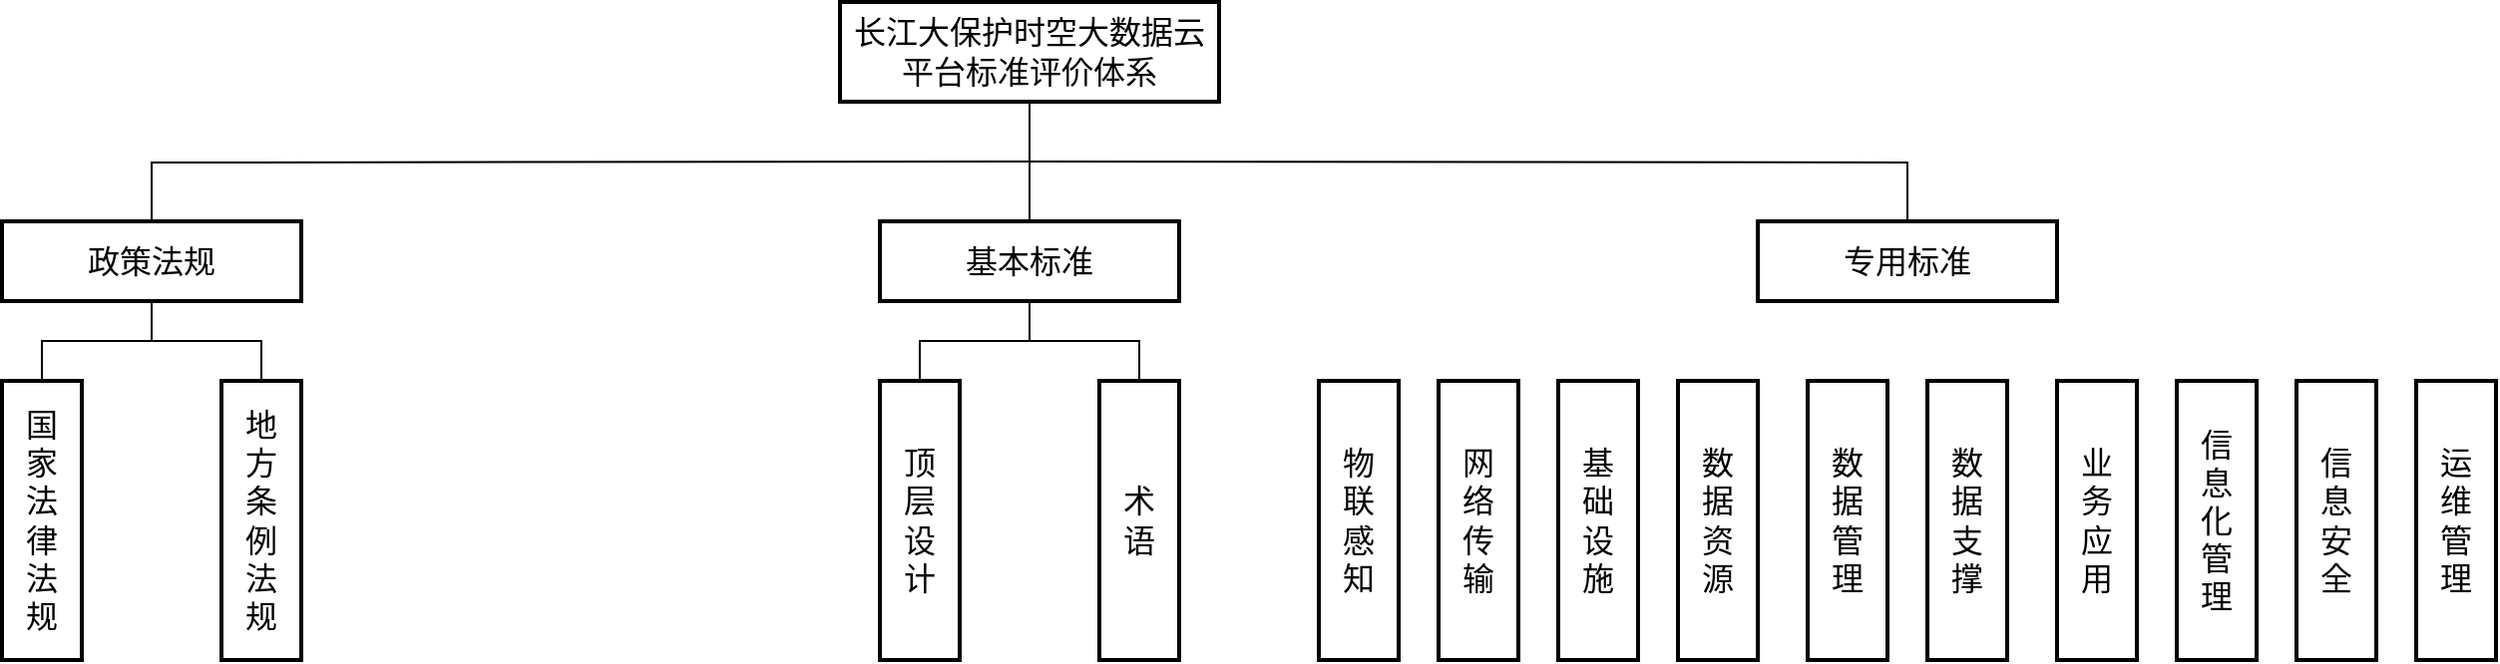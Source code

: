 <mxfile version="14.0.1" type="github">
  <diagram id="HiBDdGsCSCRJGu46grBK" name="Page-1">
    <mxGraphModel dx="1422" dy="794" grid="0" gridSize="10" guides="1" tooltips="1" connect="1" arrows="1" fold="1" page="1" pageScale="1" pageWidth="2339" pageHeight="3300" math="0" shadow="0">
      <root>
        <mxCell id="0" />
        <mxCell id="1" parent="0" />
        <mxCell id="S3rpVL0ol9uyRELOdvoU-9" style="edgeStyle=none;rounded=0;orthogonalLoop=1;jettySize=auto;html=1;entryX=0.5;entryY=0;entryDx=0;entryDy=0;endArrow=none;endFill=0;fontFamily=宋体;" edge="1" parent="1" source="AeAEH1RDBEVZbLD5PtsE-5" target="S3rpVL0ol9uyRELOdvoU-7">
          <mxGeometry relative="1" as="geometry" />
        </mxCell>
        <mxCell id="S3rpVL0ol9uyRELOdvoU-10" style="edgeStyle=orthogonalEdgeStyle;rounded=0;orthogonalLoop=1;jettySize=auto;html=1;entryX=0.5;entryY=0;entryDx=0;entryDy=0;endArrow=none;endFill=0;fontFamily=宋体;" edge="1" parent="1" target="S3rpVL0ol9uyRELOdvoU-6">
          <mxGeometry relative="1" as="geometry">
            <mxPoint x="625" y="200" as="sourcePoint" />
          </mxGeometry>
        </mxCell>
        <mxCell id="S3rpVL0ol9uyRELOdvoU-11" style="edgeStyle=orthogonalEdgeStyle;rounded=0;orthogonalLoop=1;jettySize=auto;html=1;entryX=0.5;entryY=0;entryDx=0;entryDy=0;endArrow=none;endFill=0;fontFamily=宋体;" edge="1" parent="1" target="S3rpVL0ol9uyRELOdvoU-8">
          <mxGeometry relative="1" as="geometry">
            <mxPoint x="625" y="200" as="sourcePoint" />
          </mxGeometry>
        </mxCell>
        <mxCell id="AeAEH1RDBEVZbLD5PtsE-5" value="长江大保护时空大数据云平台标准评价体系" style="rounded=0;whiteSpace=wrap;html=1;fontSize=16;fontFamily=宋体;strokeWidth=2;" parent="1" vertex="1">
          <mxGeometry x="530" y="120" width="190" height="50" as="geometry" />
        </mxCell>
        <mxCell id="S3rpVL0ol9uyRELOdvoU-16" style="edgeStyle=orthogonalEdgeStyle;rounded=0;orthogonalLoop=1;jettySize=auto;html=1;entryX=0.5;entryY=0;entryDx=0;entryDy=0;endArrow=none;endFill=0;fontFamily=宋体;" edge="1" parent="1" source="S3rpVL0ol9uyRELOdvoU-6" target="S3rpVL0ol9uyRELOdvoU-12">
          <mxGeometry relative="1" as="geometry" />
        </mxCell>
        <mxCell id="S3rpVL0ol9uyRELOdvoU-17" style="edgeStyle=orthogonalEdgeStyle;rounded=0;orthogonalLoop=1;jettySize=auto;html=1;entryX=0.5;entryY=0;entryDx=0;entryDy=0;endArrow=none;endFill=0;fontFamily=宋体;" edge="1" parent="1" source="S3rpVL0ol9uyRELOdvoU-6" target="S3rpVL0ol9uyRELOdvoU-15">
          <mxGeometry relative="1" as="geometry" />
        </mxCell>
        <mxCell id="S3rpVL0ol9uyRELOdvoU-6" value="政策法规" style="rounded=0;whiteSpace=wrap;html=1;fontSize=16;fontFamily=宋体;strokeWidth=2;" vertex="1" parent="1">
          <mxGeometry x="110" y="230" width="150" height="40" as="geometry" />
        </mxCell>
        <mxCell id="S3rpVL0ol9uyRELOdvoU-21" style="edgeStyle=orthogonalEdgeStyle;rounded=0;orthogonalLoop=1;jettySize=auto;html=1;entryX=0.5;entryY=0;entryDx=0;entryDy=0;endArrow=none;endFill=0;fontFamily=宋体;" edge="1" parent="1" source="S3rpVL0ol9uyRELOdvoU-7" target="S3rpVL0ol9uyRELOdvoU-18">
          <mxGeometry relative="1" as="geometry" />
        </mxCell>
        <mxCell id="S3rpVL0ol9uyRELOdvoU-22" style="edgeStyle=orthogonalEdgeStyle;rounded=0;orthogonalLoop=1;jettySize=auto;html=1;entryX=0.5;entryY=0;entryDx=0;entryDy=0;endArrow=none;endFill=0;fontFamily=宋体;" edge="1" parent="1" source="S3rpVL0ol9uyRELOdvoU-7" target="S3rpVL0ol9uyRELOdvoU-19">
          <mxGeometry relative="1" as="geometry" />
        </mxCell>
        <mxCell id="S3rpVL0ol9uyRELOdvoU-7" value="基本标准" style="rounded=0;whiteSpace=wrap;html=1;fontSize=16;fontFamily=宋体;strokeWidth=2;" vertex="1" parent="1">
          <mxGeometry x="550" y="230" width="150" height="40" as="geometry" />
        </mxCell>
        <mxCell id="S3rpVL0ol9uyRELOdvoU-8" value="专用标准" style="rounded=0;whiteSpace=wrap;html=1;fontSize=16;fontFamily=宋体;strokeWidth=2;" vertex="1" parent="1">
          <mxGeometry x="990" y="230" width="150" height="40" as="geometry" />
        </mxCell>
        <mxCell id="S3rpVL0ol9uyRELOdvoU-12" value="国&lt;br&gt;家&lt;br&gt;法&lt;br&gt;律&lt;br&gt;法&lt;br&gt;规" style="rounded=0;whiteSpace=wrap;html=1;fontSize=16;fontFamily=宋体;strokeWidth=2;rotation=0;verticalAlign=middle;labelPosition=center;verticalLabelPosition=middle;align=center;" vertex="1" parent="1">
          <mxGeometry x="110" y="310" width="40" height="140" as="geometry" />
        </mxCell>
        <mxCell id="S3rpVL0ol9uyRELOdvoU-15" value="地&lt;br&gt;方&lt;br&gt;条&lt;br&gt;例&lt;br&gt;法&lt;br&gt;规" style="rounded=0;whiteSpace=wrap;html=1;fontSize=16;fontFamily=宋体;strokeWidth=2;rotation=0;verticalAlign=middle;labelPosition=center;verticalLabelPosition=middle;align=center;" vertex="1" parent="1">
          <mxGeometry x="220" y="310" width="40" height="140" as="geometry" />
        </mxCell>
        <mxCell id="S3rpVL0ol9uyRELOdvoU-18" value="顶&lt;br&gt;层&lt;br&gt;设&lt;br&gt;计" style="rounded=0;whiteSpace=wrap;html=1;fontSize=16;fontFamily=宋体;strokeWidth=2;rotation=0;verticalAlign=middle;labelPosition=center;verticalLabelPosition=middle;align=center;" vertex="1" parent="1">
          <mxGeometry x="550" y="310" width="40" height="140" as="geometry" />
        </mxCell>
        <mxCell id="S3rpVL0ol9uyRELOdvoU-19" value="术&lt;br&gt;语" style="rounded=0;whiteSpace=wrap;html=1;fontSize=16;fontFamily=宋体;strokeWidth=2;rotation=0;verticalAlign=middle;labelPosition=center;verticalLabelPosition=middle;align=center;" vertex="1" parent="1">
          <mxGeometry x="660" y="310" width="40" height="140" as="geometry" />
        </mxCell>
        <mxCell id="S3rpVL0ol9uyRELOdvoU-23" value="物&lt;br&gt;联&lt;br&gt;感&lt;br&gt;知" style="rounded=0;whiteSpace=wrap;html=1;fontSize=16;fontFamily=宋体;strokeWidth=2;rotation=0;verticalAlign=middle;labelPosition=center;verticalLabelPosition=middle;align=center;" vertex="1" parent="1">
          <mxGeometry x="770" y="310" width="40" height="140" as="geometry" />
        </mxCell>
        <mxCell id="S3rpVL0ol9uyRELOdvoU-24" value="网&lt;br&gt;络&lt;br&gt;传&lt;br&gt;输" style="rounded=0;whiteSpace=wrap;html=1;fontSize=16;fontFamily=宋体;strokeWidth=2;rotation=0;verticalAlign=middle;labelPosition=center;verticalLabelPosition=middle;align=center;" vertex="1" parent="1">
          <mxGeometry x="830" y="310" width="40" height="140" as="geometry" />
        </mxCell>
        <mxCell id="S3rpVL0ol9uyRELOdvoU-25" value="基&lt;br&gt;础&lt;br&gt;设&lt;br&gt;施" style="rounded=0;whiteSpace=wrap;html=1;fontSize=16;fontFamily=宋体;strokeWidth=2;rotation=0;verticalAlign=middle;labelPosition=center;verticalLabelPosition=middle;align=center;" vertex="1" parent="1">
          <mxGeometry x="890" y="310" width="40" height="140" as="geometry" />
        </mxCell>
        <mxCell id="S3rpVL0ol9uyRELOdvoU-26" value="数&lt;br&gt;据&lt;br&gt;资&lt;br&gt;源" style="rounded=0;whiteSpace=wrap;html=1;fontSize=16;fontFamily=宋体;strokeWidth=2;rotation=0;verticalAlign=middle;labelPosition=center;verticalLabelPosition=middle;align=center;" vertex="1" parent="1">
          <mxGeometry x="950" y="310" width="40" height="140" as="geometry" />
        </mxCell>
        <mxCell id="S3rpVL0ol9uyRELOdvoU-27" value="数&lt;br&gt;据&lt;br&gt;管&lt;br&gt;理" style="rounded=0;whiteSpace=wrap;html=1;fontSize=16;fontFamily=宋体;strokeWidth=2;rotation=0;verticalAlign=middle;labelPosition=center;verticalLabelPosition=middle;align=center;" vertex="1" parent="1">
          <mxGeometry x="1015" y="310" width="40" height="140" as="geometry" />
        </mxCell>
        <mxCell id="S3rpVL0ol9uyRELOdvoU-28" value="数&lt;br&gt;据&lt;br&gt;支&lt;br&gt;撑" style="rounded=0;whiteSpace=wrap;html=1;fontSize=16;fontFamily=宋体;strokeWidth=2;rotation=0;verticalAlign=middle;labelPosition=center;verticalLabelPosition=middle;align=center;" vertex="1" parent="1">
          <mxGeometry x="1075" y="310" width="40" height="140" as="geometry" />
        </mxCell>
        <mxCell id="S3rpVL0ol9uyRELOdvoU-29" value="业&lt;br&gt;务&lt;br&gt;应&lt;br&gt;用" style="rounded=0;whiteSpace=wrap;html=1;fontSize=16;fontFamily=宋体;strokeWidth=2;rotation=0;verticalAlign=middle;labelPosition=center;verticalLabelPosition=middle;align=center;" vertex="1" parent="1">
          <mxGeometry x="1140" y="310" width="40" height="140" as="geometry" />
        </mxCell>
        <mxCell id="S3rpVL0ol9uyRELOdvoU-30" value="信&lt;br&gt;息&lt;br&gt;化&lt;br&gt;管&lt;br&gt;理" style="rounded=0;whiteSpace=wrap;html=1;fontSize=16;fontFamily=宋体;strokeWidth=2;rotation=0;verticalAlign=middle;labelPosition=center;verticalLabelPosition=middle;align=center;" vertex="1" parent="1">
          <mxGeometry x="1200" y="310" width="40" height="140" as="geometry" />
        </mxCell>
        <mxCell id="S3rpVL0ol9uyRELOdvoU-31" value="信&lt;br&gt;息&lt;br&gt;安&lt;br&gt;全" style="rounded=0;whiteSpace=wrap;html=1;fontSize=16;fontFamily=宋体;strokeWidth=2;rotation=0;verticalAlign=middle;labelPosition=center;verticalLabelPosition=middle;align=center;" vertex="1" parent="1">
          <mxGeometry x="1260" y="310" width="40" height="140" as="geometry" />
        </mxCell>
        <mxCell id="S3rpVL0ol9uyRELOdvoU-32" value="运&lt;br&gt;维&lt;br&gt;管&lt;br&gt;理" style="rounded=0;whiteSpace=wrap;html=1;fontSize=16;fontFamily=宋体;strokeWidth=2;rotation=0;verticalAlign=middle;labelPosition=center;verticalLabelPosition=middle;align=center;" vertex="1" parent="1">
          <mxGeometry x="1320" y="310" width="40" height="140" as="geometry" />
        </mxCell>
      </root>
    </mxGraphModel>
  </diagram>
</mxfile>
